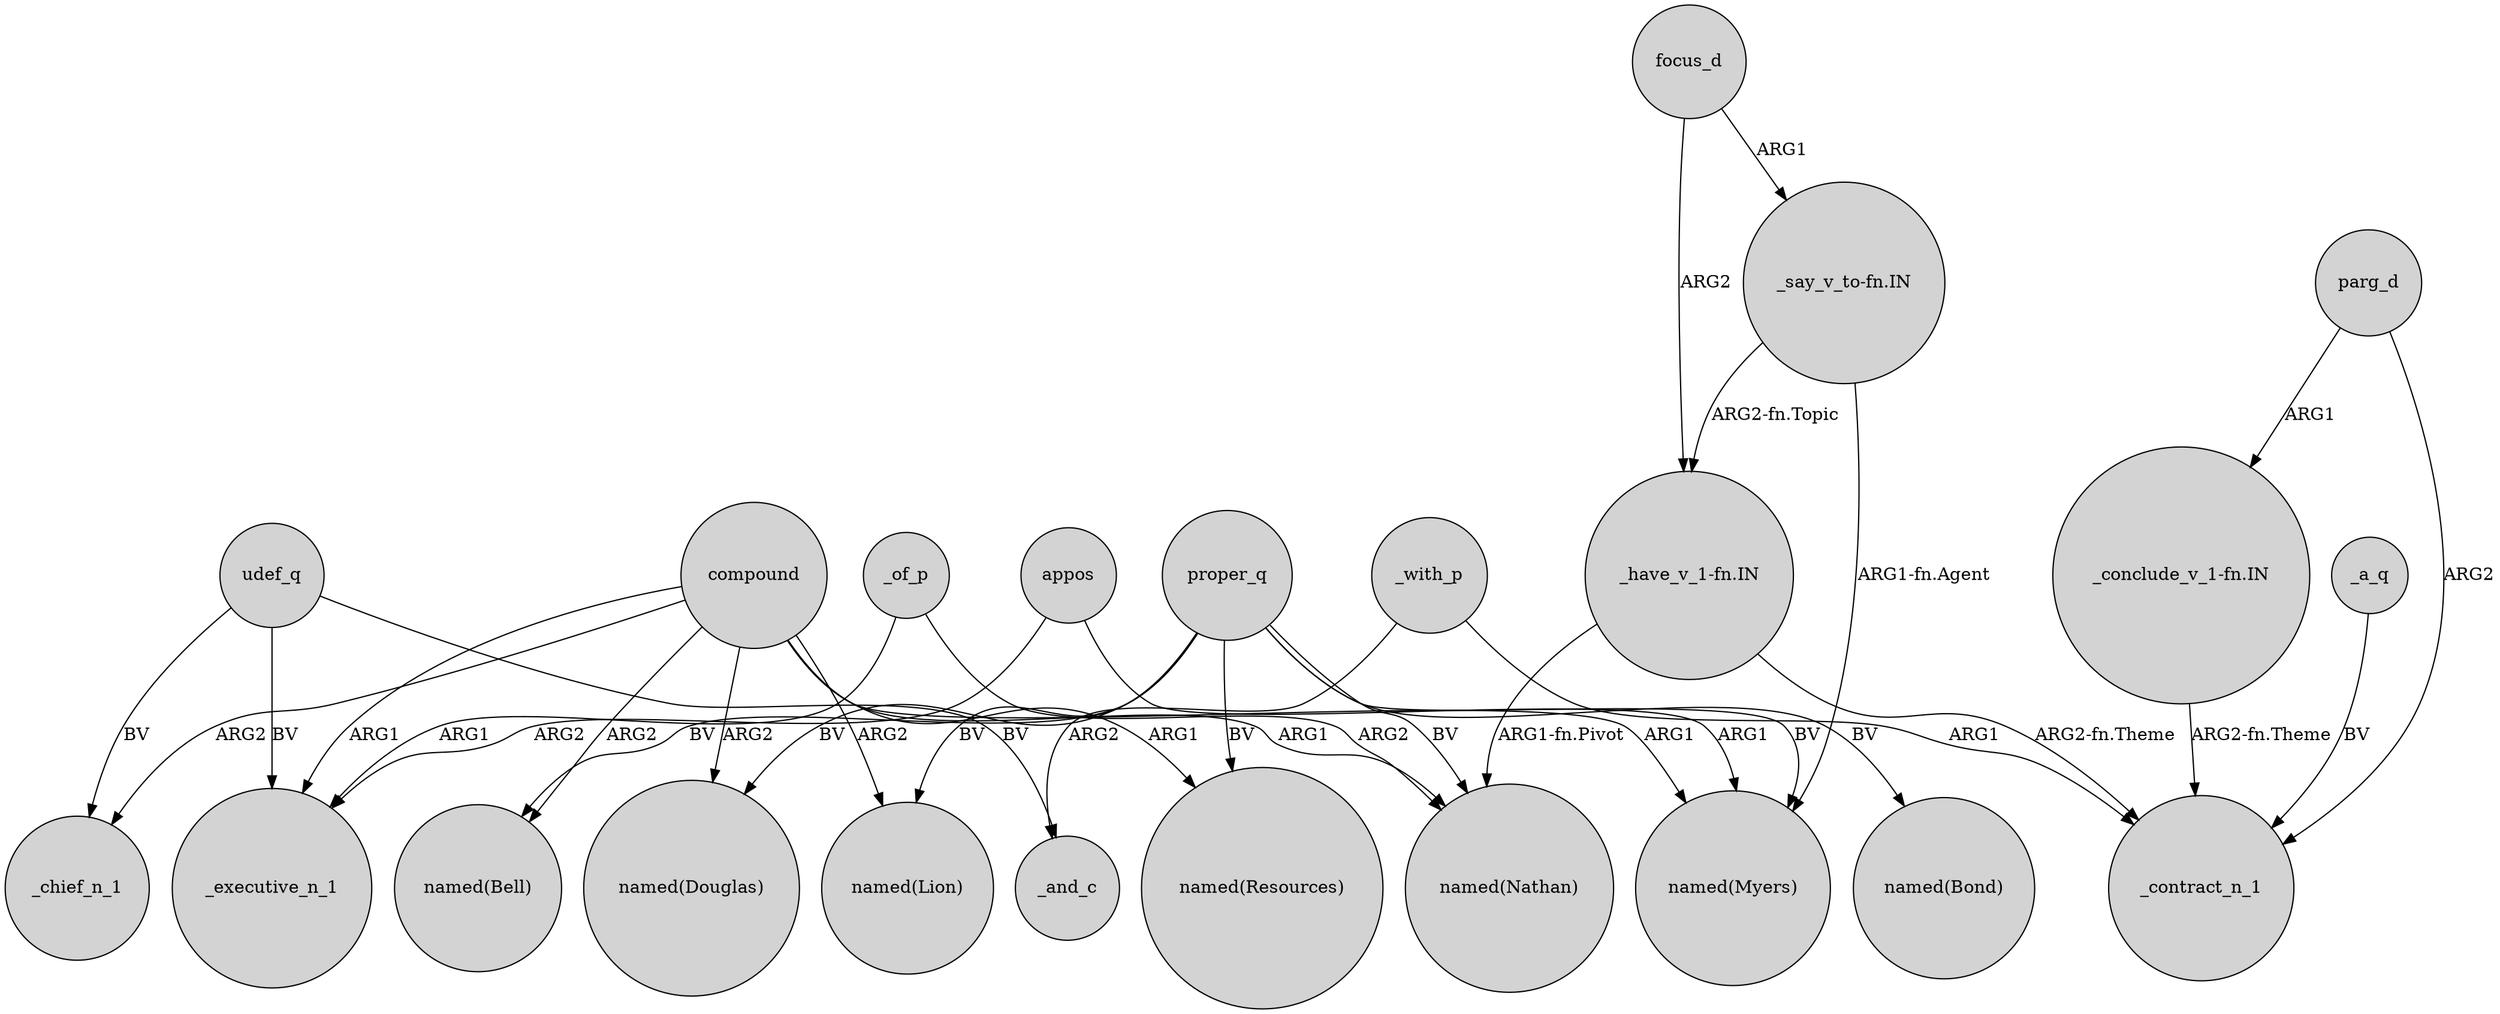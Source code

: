 digraph {
	node [shape=circle style=filled]
	_with_p -> _and_c [label=ARG2]
	compound -> "named(Resources)" [label=ARG1]
	_of_p -> _executive_n_1 [label=ARG1]
	proper_q -> "named(Bond)" [label=BV]
	proper_q -> "named(Resources)" [label=BV]
	udef_q -> _executive_n_1 [label=BV]
	appos -> "named(Myers)" [label=ARG1]
	focus_d -> "_have_v_1-fn.IN" [label=ARG2]
	"_conclude_v_1-fn.IN" -> _contract_n_1 [label="ARG2-fn.Theme"]
	appos -> _executive_n_1 [label=ARG2]
	proper_q -> "named(Myers)" [label=BV]
	compound -> _executive_n_1 [label=ARG1]
	"_have_v_1-fn.IN" -> "named(Nathan)" [label="ARG1-fn.Pivot"]
	compound -> "named(Myers)" [label=ARG1]
	_a_q -> _contract_n_1 [label=BV]
	compound -> _chief_n_1 [label=ARG2]
	parg_d -> "_conclude_v_1-fn.IN" [label=ARG1]
	_of_p -> "named(Nathan)" [label=ARG2]
	proper_q -> "named(Lion)" [label=BV]
	proper_q -> "named(Nathan)" [label=BV]
	compound -> "named(Nathan)" [label=ARG1]
	compound -> "named(Douglas)" [label=ARG2]
	udef_q -> _chief_n_1 [label=BV]
	parg_d -> _contract_n_1 [label=ARG2]
	_with_p -> _contract_n_1 [label=ARG1]
	"_say_v_to-fn.IN" -> "_have_v_1-fn.IN" [label="ARG2-fn.Topic"]
	"_say_v_to-fn.IN" -> "named(Myers)" [label="ARG1-fn.Agent"]
	compound -> "named(Bell)" [label=ARG2]
	"_have_v_1-fn.IN" -> _contract_n_1 [label="ARG2-fn.Theme"]
	proper_q -> "named(Bell)" [label=BV]
	udef_q -> _and_c [label=BV]
	compound -> "named(Lion)" [label=ARG2]
	focus_d -> "_say_v_to-fn.IN" [label=ARG1]
	proper_q -> "named(Douglas)" [label=BV]
}

